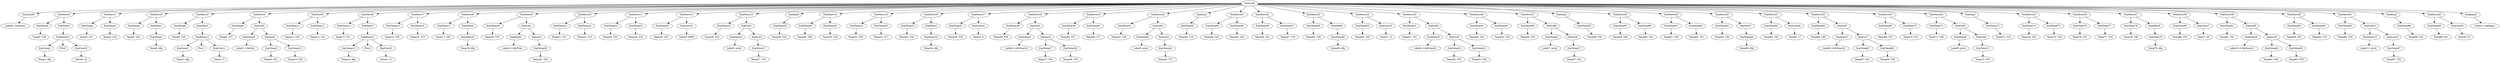 digraph {
	ordering = out;
	StatMove42 -> ExpTemp89;
	StatMove42 -> ExpConst8;
	StatExp4 -> ExpTemp88;
	ExpCall10 -> ExpName10;
	ExpCall10 -> ExpList10;
	ExpTemp86 -> "Temp86: T53";
	ExpList10 -> ExpTemp87;
	ExpTemp84 -> "Temp84: T52";
	ExpTemp87 -> "Temp87: T52";
	StatMove39 -> ExpTemp81;
	StatMove39 -> ExpCall9;
	ExpTemp81 -> "Temp81: T51";
	StatMove38 -> ExpTemp80;
	StatMove38 -> ExpConst7;
	ExpMem8 -> ExpTemp79;
	ExpTemp78 -> "Temp78: T49";
	ExpTemp77 -> "Temp77: T23";
	ExpList8 -> ExpTemp72;
	ExpCall8 -> ExpName8;
	ExpCall8 -> ExpList8;
	StatMove34 -> ExpTemp71;
	StatMove34 -> ExpCall8;
	StatMove41 -> ExpTemp86;
	StatMove41 -> ExpCall10;
	ExpTemp71 -> "Temp71: T48";
	ExpTemp70 -> "Temp70: T21";
	StatMove33 -> ExpTemp69;
	StatMove33 -> ExpTemp70;
	ExpTemp69 -> "Temp69: T47";
	ExpTemp68 -> "Temp68: T45";
	StatMove32 -> ExpTemp66;
	StatMove32 -> ExpCall7;
	ExpTemp66 -> "Temp66: T46";
	ExpConst6 -> "Value6: 17";
	ExpTemp64 -> "Temp64: $fp";
	StatMove30 -> ExpTemp63;
	StatMove30 -> ExpMem7;
	ExpTemp63 -> "Temp63: T44";
	ExpTemp62 -> "Temp62: T21";
	StatExp3 -> ExpTemp73;
	ExpTemp61 -> "Temp61: T46";
	StatExp2 -> ExpTemp58;
	ExpCall9 -> ExpName9;
	ExpCall9 -> ExpList9;
	ExpTemp57 -> "Temp57: T42";
	ExpName6 -> "Label7: print";
	ExpTemp67 -> "Temp67: T44";
	ExpTemp56 -> "Temp56: T43";
	StatMove40 -> ExpTemp84;
	StatMove40 -> ExpTemp85;
	ExpTemp55 -> "Temp55: T19";
	ExpList5 -> ExpTemp52;
	ExpList5 -> ExpTemp53;
	ExpTemp52 -> "Temp52: T39";
	ExpCall5 -> ExpName5;
	ExpCall5 -> ExpList5;
	ExpName5 -> "Label6: LS@Search";
	StatMove24 -> ExpTemp50;
	StatMove24 -> ExpConst5;
	StatMove35 -> ExpTemp74;
	StatMove35 -> ExpTemp75;
	ExpTemp50 -> "Temp50: T40";
	ExpTemp72 -> "Temp72: T47";
	ExpMem6 -> ExpTemp49;
	ExpTemp60 -> "Temp60: T22";
	ExpTemp46 -> "Temp46: T41";
	StatMove21 -> ExpTemp44;
	StatMove21 -> ExpTemp45;
	StatJump0 -> "Label12: epilogue";
	ExpName7 -> "Label8: LS@Search";
	ExpTemp44 -> "Temp44: T43";
	StatExp1 -> ExpTemp43;
	ExpTemp43 -> "Temp43: T18";
	ExpTemp54 -> "Temp54: T42";
	StatMove2 -> ExpTemp4;
	StatMove2 -> ExpMem1;
	ExpTemp59 -> "Temp59: T48";
	StatMove8 -> ExpTemp17;
	StatMove8 -> ExpMem4;
	StatMove0 -> ExpTemp0;
	StatMove0 -> ExpMem0;
	ExpTemp32 -> "Temp32: T17";
	ExpMem3 -> ExpBinary2;
	ExpTemp37 -> "Temp37: T34";
	ExpBinary2 -> ExpTemp14;
	ExpBinary2 -> Plus2;
	ExpBinary2 -> ExpConst2;
	ExpName8 -> "Label9: print";
	ExpTemp19 -> "Temp19: T30";
	StatLabel0 -> "Label0: LS@Start";
	ExpMem5 -> ExpTemp34;
	StatMove22 -> ExpTemp46;
	StatMove22 -> ExpTemp47;
	StatMove6 -> ExpTemp13;
	StatMove6 -> ExpMem3;
	ExpTemp79 -> "Temp79: $fp";
	ExpTemp73 -> "Temp73: T22";
	ExpTemp6 -> "Temp6: T26";
	ExpTemp16 -> "Temp16: T15";
	ExpTemp13 -> "Temp13: T31";
	ExpName1 -> "Label2: LS@Print";
	ExpTemp76 -> "Temp76: T51";
	ExpList0 -> ExpTemp9;
	ExpList0 -> ExpTemp10;
	ExpList6 -> ExpTemp57;
	ExpTemp45 -> "Temp45: T20";
	ExpConst1 -> "Value1: 4";
	StatMove7 -> ExpTemp15;
	StatMove7 -> ExpTemp16;
	StatMove27 -> ExpTemp56;
	StatMove27 -> ExpCall6;
	StatMove5 -> ExpTemp11;
	StatMove5 -> ExpTemp12;
	StatMove4 -> ExpTemp8;
	StatMove4 -> ExpCall0;
	ExpMem0 -> ExpBinary0;
	StatMove31 -> ExpTemp65;
	StatMove31 -> ExpConst6;
	ExpBinary1 -> ExpTemp7;
	ExpBinary1 -> Plus1;
	ExpBinary1 -> ExpConst1;
	ExpCall3 -> ExpName3;
	ExpCall3 -> ExpList3;
	StatMove1 -> ExpTemp2;
	StatMove1 -> ExpTemp3;
	ExpTemp8 -> "Temp8: T27";
	ExpTemp18 -> "Temp18: $fp";
	ExpConst7 -> "Value7: 50";
	ExpTemp31 -> "Temp31: T36";
	ExpCall6 -> ExpName6;
	ExpCall6 -> ExpList6;
	ExpTemp10 -> "Temp10: T26";
	ExpTemp51 -> "Temp51: T41";
	ExpTemp2 -> "Temp2: T27";
	ExpList9 -> ExpTemp82;
	ExpList9 -> ExpTemp83;
	ExpConst0 -> "Value0: 16";
	StatMove26 -> ExpTemp54;
	StatMove26 -> ExpTemp55;
	ExpTemp48 -> "Temp48: T39";
	StatMove9 -> ExpTemp19;
	StatMove9 -> ExpCall1;
	ExpMem1 -> ExpTemp5;
	ExpTemp34 -> "Temp34: $fp";
	StatList0 -> StatLabel0;
	StatList0 -> StatMove0;
	StatList0 -> StatMove1;
	StatList0 -> StatMove2;
	StatList0 -> StatMove3;
	StatList0 -> StatMove4;
	StatList0 -> StatMove5;
	StatList0 -> StatMove6;
	StatList0 -> StatMove7;
	StatList0 -> StatMove8;
	StatList0 -> StatMove9;
	StatList0 -> StatMove10;
	StatList0 -> StatMove11;
	StatList0 -> StatMove12;
	StatList0 -> StatMove13;
	StatList0 -> StatExp0;
	StatList0 -> StatMove14;
	StatList0 -> StatMove15;
	StatList0 -> StatMove16;
	StatList0 -> StatMove17;
	StatList0 -> StatMove18;
	StatList0 -> StatMove19;
	StatList0 -> StatMove20;
	StatList0 -> StatExp1;
	StatList0 -> StatMove21;
	StatList0 -> StatMove22;
	StatList0 -> StatMove23;
	StatList0 -> StatMove24;
	StatList0 -> StatMove25;
	StatList0 -> StatMove26;
	StatList0 -> StatMove27;
	StatList0 -> StatExp2;
	StatList0 -> StatMove28;
	StatList0 -> StatMove29;
	StatList0 -> StatMove30;
	StatList0 -> StatMove31;
	StatList0 -> StatMove32;
	StatList0 -> StatMove33;
	StatList0 -> StatMove34;
	StatList0 -> StatExp3;
	StatList0 -> StatMove35;
	StatList0 -> StatMove36;
	StatList0 -> StatMove37;
	StatList0 -> StatMove38;
	StatList0 -> StatMove39;
	StatList0 -> StatMove40;
	StatList0 -> StatMove41;
	StatList0 -> StatExp4;
	StatList0 -> StatMove42;
	StatList0 -> StatJump0;
	StatMove20 -> ExpTemp41;
	StatMove20 -> ExpCall4;
	ExpTemp0 -> "Temp0: T28";
	ExpTemp7 -> "Temp7: $fp";
	ExpTemp83 -> "Temp83: T50";
	ExpTemp53 -> "Temp53: T40";
	ExpTemp21 -> "Temp21: T31";
	ExpCall0 -> ExpName0;
	ExpCall0 -> ExpList0;
	ExpCall7 -> ExpName7;
	ExpCall7 -> ExpList7;
	StatMove14 -> ExpTemp29;
	StatMove14 -> ExpTemp30;
	ExpTemp33 -> "Temp33: T34";
	ExpMem2 -> ExpBinary1;
	ExpTemp74 -> "Temp74: T53";
	StatMove23 -> ExpTemp48;
	StatMove23 -> ExpMem6;
	ExpTemp12 -> "Temp12: T14";
	ExpMem4 -> ExpTemp18;
	ExpTemp85 -> "Temp85: T23";
	ExpName4 -> "Label5: print";
	ExpBinary0 -> ExpTemp1;
	ExpBinary0 -> Plus0;
	ExpBinary0 -> ExpConst0;
	ExpTemp17 -> "Temp17: T29";
	ExpTemp23 -> "Temp23: T33";
	ExpTemp3 -> "Temp3: T14";
	ExpTemp75 -> "Temp75: T24";
	StatMove12 -> ExpTemp25;
	StatMove12 -> ExpConst3;
	ExpTemp14 -> "Temp14: $fp";
	ExpTemp82 -> "Temp82: T49";
	ExpTemp15 -> "Temp15: T30";
	StatMove19 -> ExpTemp39;
	StatMove19 -> ExpTemp40;
	ExpTemp28 -> "Temp28: T16";
	ExpTemp88 -> "Temp88: T24";
	ExpTemp5 -> "Temp5: $fp";
	ExpTemp11 -> "Temp11: T28";
	ExpConst2 -> "Value2: 12";
	StatExp0 -> ExpTemp28;
	ExpMem7 -> ExpTemp64;
	StatMove15 -> ExpTemp31;
	StatMove15 -> ExpTemp32;
	StatMove3 -> ExpTemp6;
	StatMove3 -> ExpMem2;
	ExpTemp4 -> "Temp4: T25";
	ExpCall1 -> ExpName1;
	ExpCall1 -> ExpList1;
	ExpConst8 -> "Value8: 55";
	ExpName0 -> "Label1: LS@Init";
	ExpTemp20 -> "Temp20: T29";
	ExpName10 -> "Label11: print";
	StatMove10 -> ExpTemp21;
	StatMove10 -> ExpTemp22;
	ExpTemp47 -> "Temp47: T19";
	ExpCall2 -> ExpName2;
	ExpCall2 -> ExpList2;
	StatMove11 -> ExpTemp23;
	StatMove11 -> ExpTemp24;
	ExpTemp24 -> "Temp24: T16";
	ExpName9 -> "Label10: LS@Search";
	ExpTemp25 -> "Temp25: T32";
	ExpConst3 -> "Value3: 9999";
	ExpTemp30 -> "Temp30: T18";
	StatMove13 -> ExpTemp26;
	StatMove13 -> ExpCall2;
	ExpTemp58 -> "Temp58: T20";
	ExpName2 -> "Label3: print";
	ExpList4 -> ExpTemp42;
	ExpTemp27 -> "Temp27: T32";
	ExpTemp22 -> "Temp22: T15";
	ExpList2 -> ExpTemp27;
	ExpTemp29 -> "Temp29: T38";
	ExpTemp49 -> "Temp49: $fp";
	StatMove16 -> ExpTemp33;
	StatMove16 -> ExpMem5;
	ExpTemp65 -> "Temp65: T45";
	StatMove29 -> ExpTemp61;
	StatMove29 -> ExpTemp62;
	ExpList1 -> ExpTemp20;
	ExpTemp1 -> "Temp1: $fp";
	ExpTemp35 -> "Temp35: T35";
	StatMove17 -> ExpTemp35;
	StatMove17 -> ExpConst4;
	ExpTemp89 -> "Temp89: $rv";
	ExpConst4 -> "Value4: 8";
	ExpTemp36 -> "Temp36: T36";
	StatMove36 -> ExpTemp76;
	StatMove36 -> ExpTemp77;
	ExpTemp40 -> "Temp40: T17";
	StatMove37 -> ExpTemp78;
	StatMove37 -> ExpMem8;
	StatMove18 -> ExpTemp36;
	StatMove18 -> ExpCall3;
	ExpTemp80 -> "Temp80: T50";
	ExpConst5 -> "Value5: 12";
	ExpTemp39 -> "Temp39: T37";
	ExpList7 -> ExpTemp67;
	ExpList7 -> ExpTemp68;
	StatMove28 -> ExpTemp59;
	StatMove28 -> ExpTemp60;
	ExpName3 -> "Label4: LS@Search";
	ExpList3 -> ExpTemp37;
	ExpList3 -> ExpTemp38;
	ExpTemp38 -> "Temp38: T35";
	ExpTemp26 -> "Temp26: T33";
	ExpTemp41 -> "Temp41: T38";
	ExpTemp9 -> "Temp9: T25";
	ExpCall4 -> ExpName4;
	ExpCall4 -> ExpList4;
	StatMove25 -> ExpTemp51;
	StatMove25 -> ExpCall5;
	ExpTemp42 -> "Temp42: T37";
}

